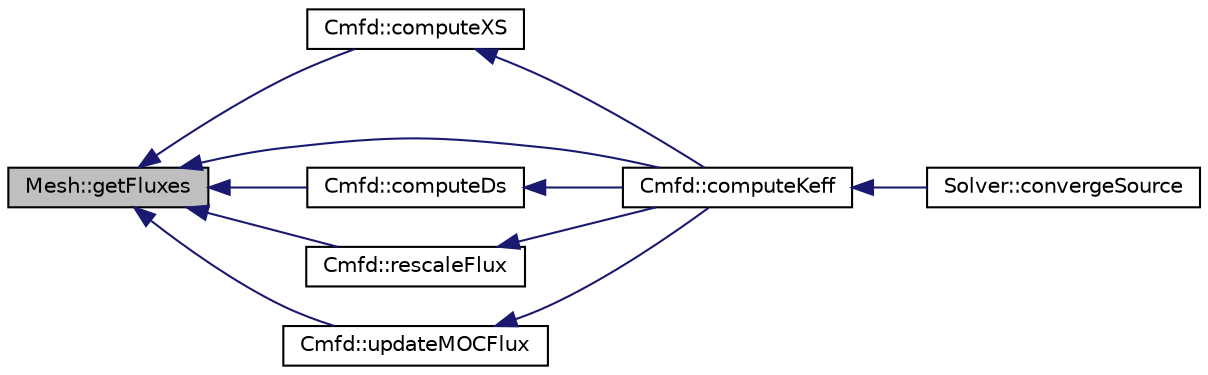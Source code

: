 digraph "Mesh::getFluxes"
{
  edge [fontname="Helvetica",fontsize="10",labelfontname="Helvetica",labelfontsize="10"];
  node [fontname="Helvetica",fontsize="10",shape=record];
  rankdir="LR";
  Node1 [label="Mesh::getFluxes",height=0.2,width=0.4,color="black", fillcolor="grey75", style="filled" fontcolor="black"];
  Node1 -> Node2 [dir="back",color="midnightblue",fontsize="10",style="solid",fontname="Helvetica"];
  Node2 [label="Cmfd::computeXS",height=0.2,width=0.4,color="black", fillcolor="white", style="filled",URL="$classCmfd.html#a5b38eb0bd9a89a63071283a0c93a801c",tooltip="Create cross-sections and fluxes for each Cmfd cell by energy condensing and volume averaging cross s..."];
  Node2 -> Node3 [dir="back",color="midnightblue",fontsize="10",style="solid",fontname="Helvetica"];
  Node3 [label="Cmfd::computeKeff",height=0.2,width=0.4,color="black", fillcolor="white", style="filled",URL="$classCmfd.html#ad3da57b100041e93e2ca8d6b89137775",tooltip="CMFD solver that solves the diffusion problem."];
  Node3 -> Node4 [dir="back",color="midnightblue",fontsize="10",style="solid",fontname="Helvetica"];
  Node4 [label="Solver::convergeSource",height=0.2,width=0.4,color="black", fillcolor="white", style="filled",URL="$classSolver.html#af8358a66a7cbd56339211f80a2365678",tooltip="Computes keff by performing a series of transport sweep and source updates."];
  Node1 -> Node5 [dir="back",color="midnightblue",fontsize="10",style="solid",fontname="Helvetica"];
  Node5 [label="Cmfd::computeDs",height=0.2,width=0.4,color="black", fillcolor="white", style="filled",URL="$classCmfd.html#a49638bfe6101933e7b76c156dd43d532",tooltip="Compute the diffusion coefficients:  - straight diffusion coefficient  - surface diffusion coefficien..."];
  Node5 -> Node3 [dir="back",color="midnightblue",fontsize="10",style="solid",fontname="Helvetica"];
  Node1 -> Node3 [dir="back",color="midnightblue",fontsize="10",style="solid",fontname="Helvetica"];
  Node1 -> Node6 [dir="back",color="midnightblue",fontsize="10",style="solid",fontname="Helvetica"];
  Node6 [label="Cmfd::rescaleFlux",height=0.2,width=0.4,color="black", fillcolor="white", style="filled",URL="$classCmfd.html#ae2c98ca17f124ff28422060c52c22894",tooltip="Rescale the initial and converged flux arrays."];
  Node6 -> Node3 [dir="back",color="midnightblue",fontsize="10",style="solid",fontname="Helvetica"];
  Node1 -> Node7 [dir="back",color="midnightblue",fontsize="10",style="solid",fontname="Helvetica"];
  Node7 [label="Cmfd::updateMOCFlux",height=0.2,width=0.4,color="black", fillcolor="white", style="filled",URL="$classCmfd.html#a92498d14632389804569ef690a126942",tooltip="Update the MOC flux in each FSR."];
  Node7 -> Node3 [dir="back",color="midnightblue",fontsize="10",style="solid",fontname="Helvetica"];
}
